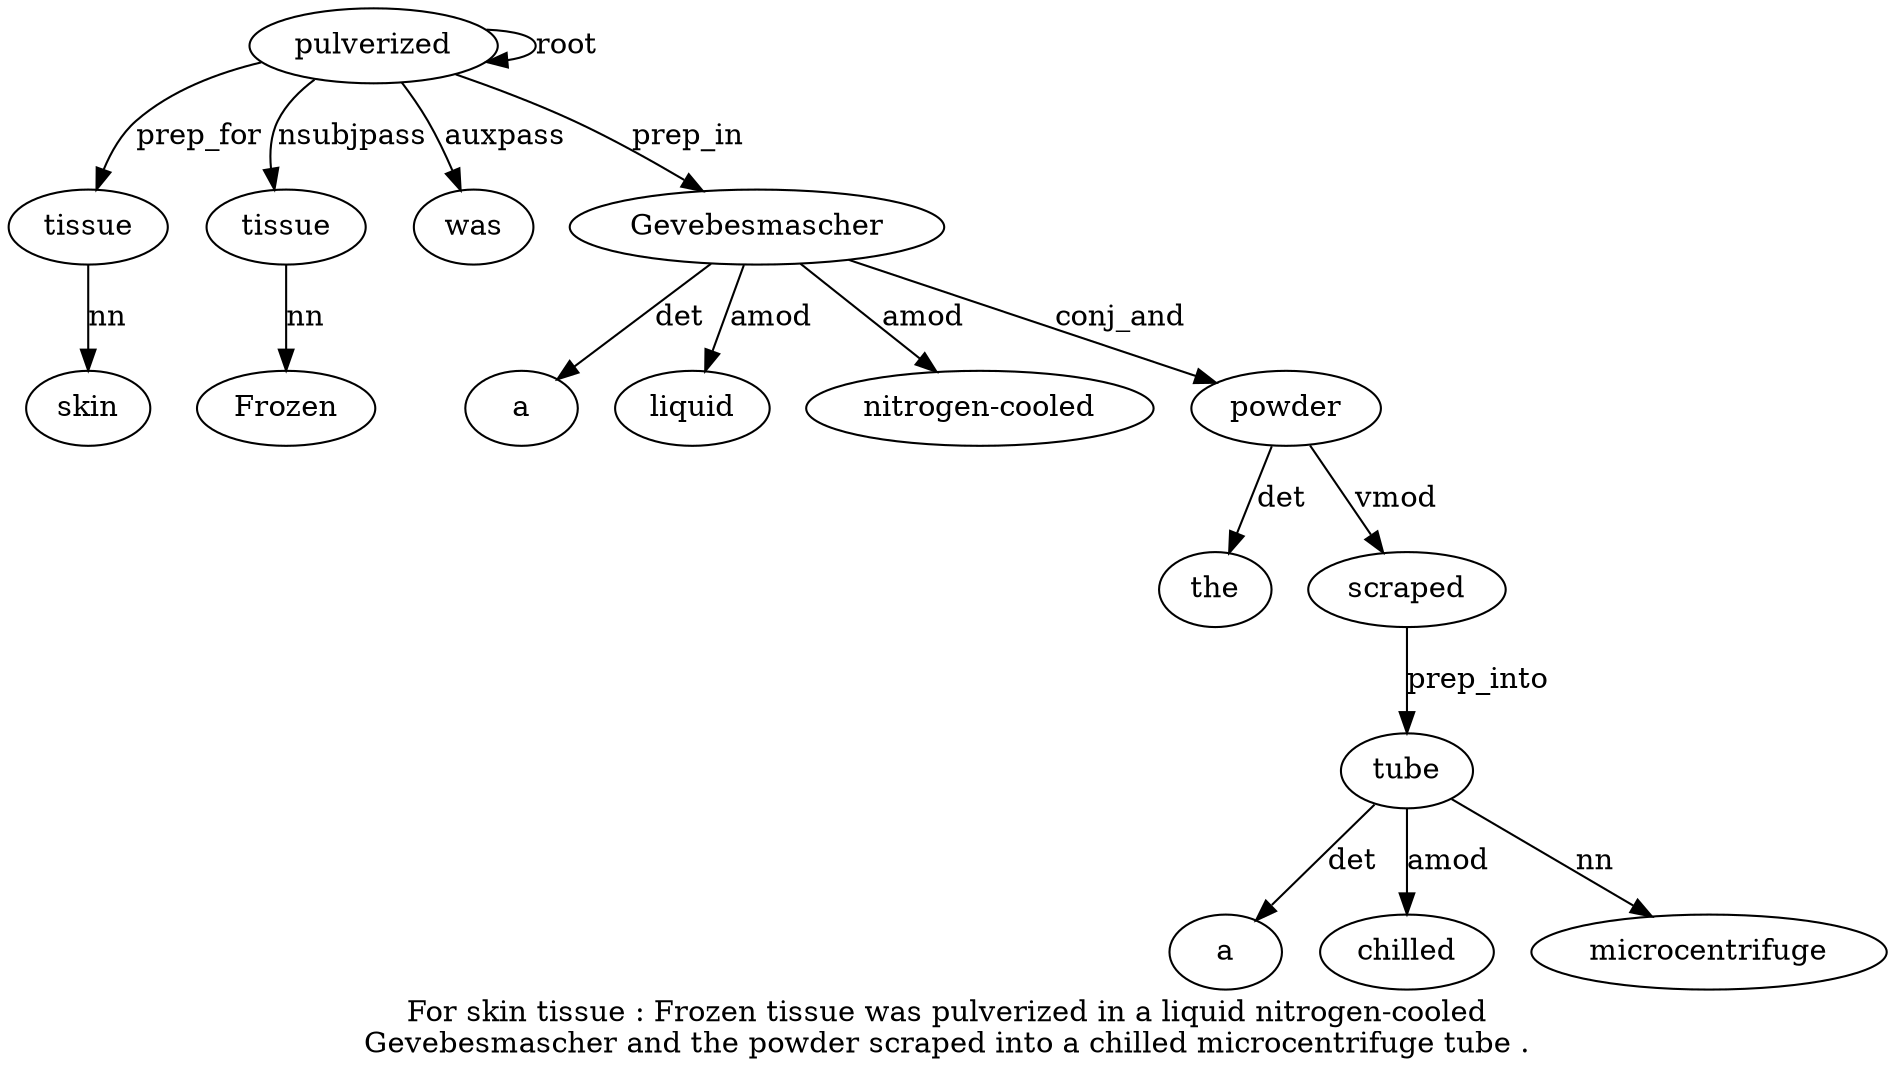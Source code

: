 digraph "For skin tissue : Frozen tissue was pulverized in a liquid nitrogen-cooled Gevebesmascher and the powder scraped into a chilled microcentrifuge tube ." {
label="For skin tissue : Frozen tissue was pulverized in a liquid nitrogen-cooled
Gevebesmascher and the powder scraped into a chilled microcentrifuge tube .";
tissue3 [style=filled, fillcolor=white, label=tissue];
skin2 [style=filled, fillcolor=white, label=skin];
tissue3 -> skin2  [label=nn];
pulverized8 [style=filled, fillcolor=white, label=pulverized];
pulverized8 -> tissue3  [label=prep_for];
tissue6 [style=filled, fillcolor=white, label=tissue];
Frozen5 [style=filled, fillcolor=white, label=Frozen];
tissue6 -> Frozen5  [label=nn];
pulverized8 -> tissue6  [label=nsubjpass];
was7 [style=filled, fillcolor=white, label=was];
pulverized8 -> was7  [label=auxpass];
pulverized8 -> pulverized8  [label=root];
Gevebesmascher13 [style=filled, fillcolor=white, label=Gevebesmascher];
a10 [style=filled, fillcolor=white, label=a];
Gevebesmascher13 -> a10  [label=det];
liquid11 [style=filled, fillcolor=white, label=liquid];
Gevebesmascher13 -> liquid11  [label=amod];
"nitrogen-cooled12" [style=filled, fillcolor=white, label="nitrogen-cooled"];
Gevebesmascher13 -> "nitrogen-cooled12"  [label=amod];
pulverized8 -> Gevebesmascher13  [label=prep_in];
powder16 [style=filled, fillcolor=white, label=powder];
the15 [style=filled, fillcolor=white, label=the];
powder16 -> the15  [label=det];
Gevebesmascher13 -> powder16  [label=conj_and];
scraped17 [style=filled, fillcolor=white, label=scraped];
powder16 -> scraped17  [label=vmod];
tube22 [style=filled, fillcolor=white, label=tube];
a19 [style=filled, fillcolor=white, label=a];
tube22 -> a19  [label=det];
chilled20 [style=filled, fillcolor=white, label=chilled];
tube22 -> chilled20  [label=amod];
microcentrifuge21 [style=filled, fillcolor=white, label=microcentrifuge];
tube22 -> microcentrifuge21  [label=nn];
scraped17 -> tube22  [label=prep_into];
}
